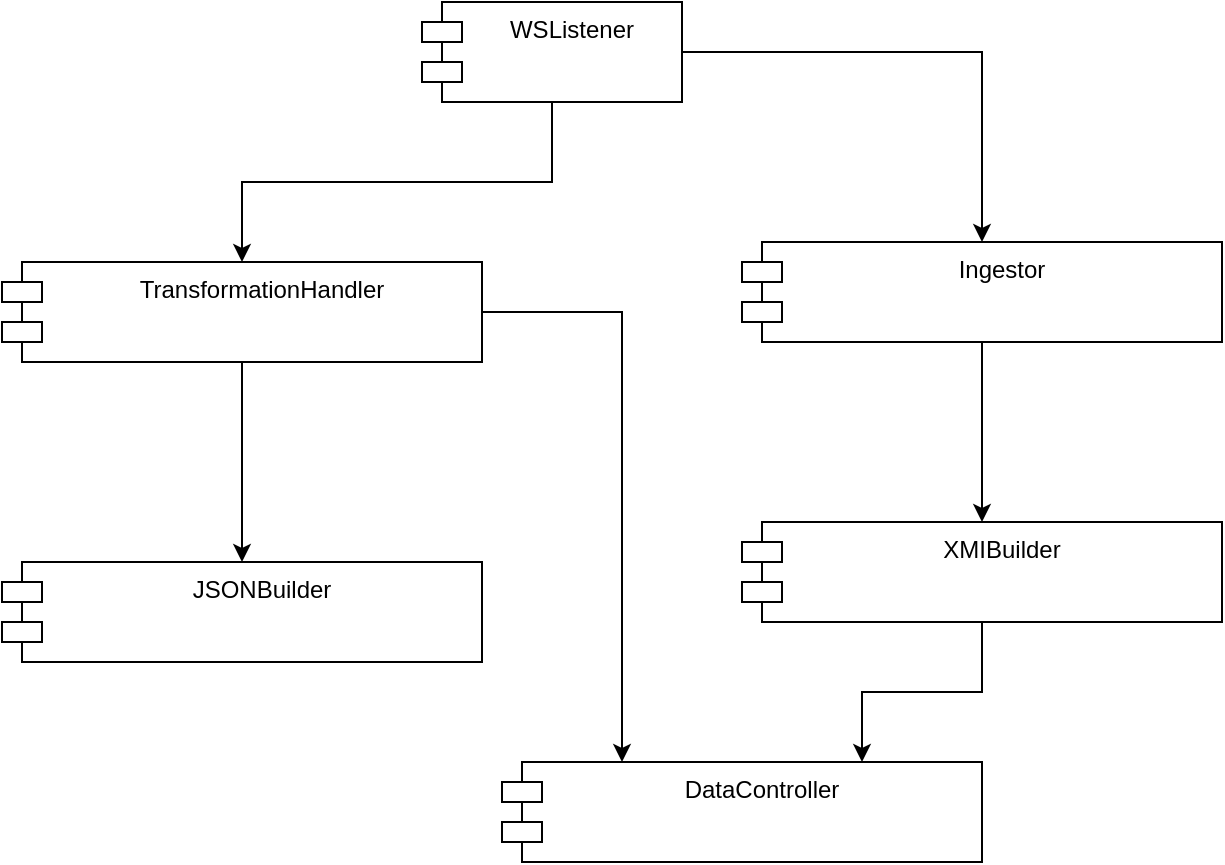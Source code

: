 <mxfile version="12.8.8" type="device"><diagram id="EuTFyQAH0e99ZU63c4c8" name="Page-1"><mxGraphModel dx="731" dy="445" grid="1" gridSize="10" guides="1" tooltips="1" connect="1" arrows="1" fold="1" page="1" pageScale="1" pageWidth="827" pageHeight="1169" math="0" shadow="0"><root><mxCell id="0"/><mxCell id="1" parent="0"/><object label="" name="con2" type="ProcedureCall" id="w0GJTORw1LmZtUDkxLyw-6"><mxCell style="edgeStyle=orthogonalEdgeStyle;rounded=0;orthogonalLoop=1;jettySize=auto;html=1;entryX=0.5;entryY=0;entryDx=0;entryDy=0;" edge="1" parent="1" source="w0GJTORw1LmZtUDkxLyw-1" target="w0GJTORw1LmZtUDkxLyw-2"><mxGeometry relative="1" as="geometry"/></mxCell></object><object label="" name="con1" type="ProcedureCall" id="w0GJTORw1LmZtUDkxLyw-8"><mxCell style="edgeStyle=orthogonalEdgeStyle;rounded=0;orthogonalLoop=1;jettySize=auto;html=1;exitX=1;exitY=0.5;exitDx=0;exitDy=0;entryX=0.5;entryY=0;entryDx=0;entryDy=0;" edge="1" parent="1" source="w0GJTORw1LmZtUDkxLyw-1" target="w0GJTORw1LmZtUDkxLyw-4"><mxGeometry relative="1" as="geometry"/></mxCell></object><mxCell id="w0GJTORw1LmZtUDkxLyw-1" value="WSListener" style="shape=module;align=left;spacingLeft=20;align=center;verticalAlign=top;" vertex="1" parent="1"><mxGeometry x="380" y="70" width="130" height="50" as="geometry"/></mxCell><object label="" name="con3" type="ProcedureCall" id="w0GJTORw1LmZtUDkxLyw-7"><mxCell style="edgeStyle=orthogonalEdgeStyle;rounded=0;orthogonalLoop=1;jettySize=auto;html=1;entryX=0.5;entryY=0;entryDx=0;entryDy=0;" edge="1" parent="1" source="w0GJTORw1LmZtUDkxLyw-2" target="w0GJTORw1LmZtUDkxLyw-3"><mxGeometry relative="1" as="geometry"/></mxCell></object><object label="" name="con4" type="ProcedureCall" id="w0GJTORw1LmZtUDkxLyw-12"><mxCell style="edgeStyle=orthogonalEdgeStyle;rounded=0;orthogonalLoop=1;jettySize=auto;html=1;entryX=0.25;entryY=0;entryDx=0;entryDy=0;" edge="1" parent="1" source="w0GJTORw1LmZtUDkxLyw-2" target="w0GJTORw1LmZtUDkxLyw-10"><mxGeometry relative="1" as="geometry"/></mxCell></object><mxCell id="w0GJTORw1LmZtUDkxLyw-2" value="TransformationHandler" style="shape=module;align=left;spacingLeft=20;align=center;verticalAlign=top;" vertex="1" parent="1"><mxGeometry x="170" y="200" width="240" height="50" as="geometry"/></mxCell><mxCell id="w0GJTORw1LmZtUDkxLyw-3" value="JSONBuilder" style="shape=module;align=left;spacingLeft=20;align=center;verticalAlign=top;" vertex="1" parent="1"><mxGeometry x="170" y="350" width="240" height="50" as="geometry"/></mxCell><object label="" name="con5" type="ProcedureCall" id="w0GJTORw1LmZtUDkxLyw-9"><mxCell style="edgeStyle=orthogonalEdgeStyle;rounded=0;orthogonalLoop=1;jettySize=auto;html=1;exitX=0.5;exitY=1;exitDx=0;exitDy=0;" edge="1" parent="1" source="w0GJTORw1LmZtUDkxLyw-4" target="w0GJTORw1LmZtUDkxLyw-5"><mxGeometry relative="1" as="geometry"/></mxCell></object><mxCell id="w0GJTORw1LmZtUDkxLyw-4" value="Ingestor" style="shape=module;align=left;spacingLeft=20;align=center;verticalAlign=top;" vertex="1" parent="1"><mxGeometry x="540" y="190" width="240" height="50" as="geometry"/></mxCell><object label="" name="con6" type="ProcedureCall" id="w0GJTORw1LmZtUDkxLyw-11"><mxCell style="edgeStyle=orthogonalEdgeStyle;rounded=0;orthogonalLoop=1;jettySize=auto;html=1;exitX=0.5;exitY=1;exitDx=0;exitDy=0;entryX=0.75;entryY=0;entryDx=0;entryDy=0;" edge="1" parent="1" source="w0GJTORw1LmZtUDkxLyw-5" target="w0GJTORw1LmZtUDkxLyw-10"><mxGeometry relative="1" as="geometry"/></mxCell></object><mxCell id="w0GJTORw1LmZtUDkxLyw-5" value="XMIBuilder" style="shape=module;align=left;spacingLeft=20;align=center;verticalAlign=top;" vertex="1" parent="1"><mxGeometry x="540" y="330" width="240" height="50" as="geometry"/></mxCell><mxCell id="w0GJTORw1LmZtUDkxLyw-10" value="DataController" style="shape=module;align=left;spacingLeft=20;align=center;verticalAlign=top;" vertex="1" parent="1"><mxGeometry x="420" y="450" width="240" height="50" as="geometry"/></mxCell></root></mxGraphModel></diagram></mxfile>